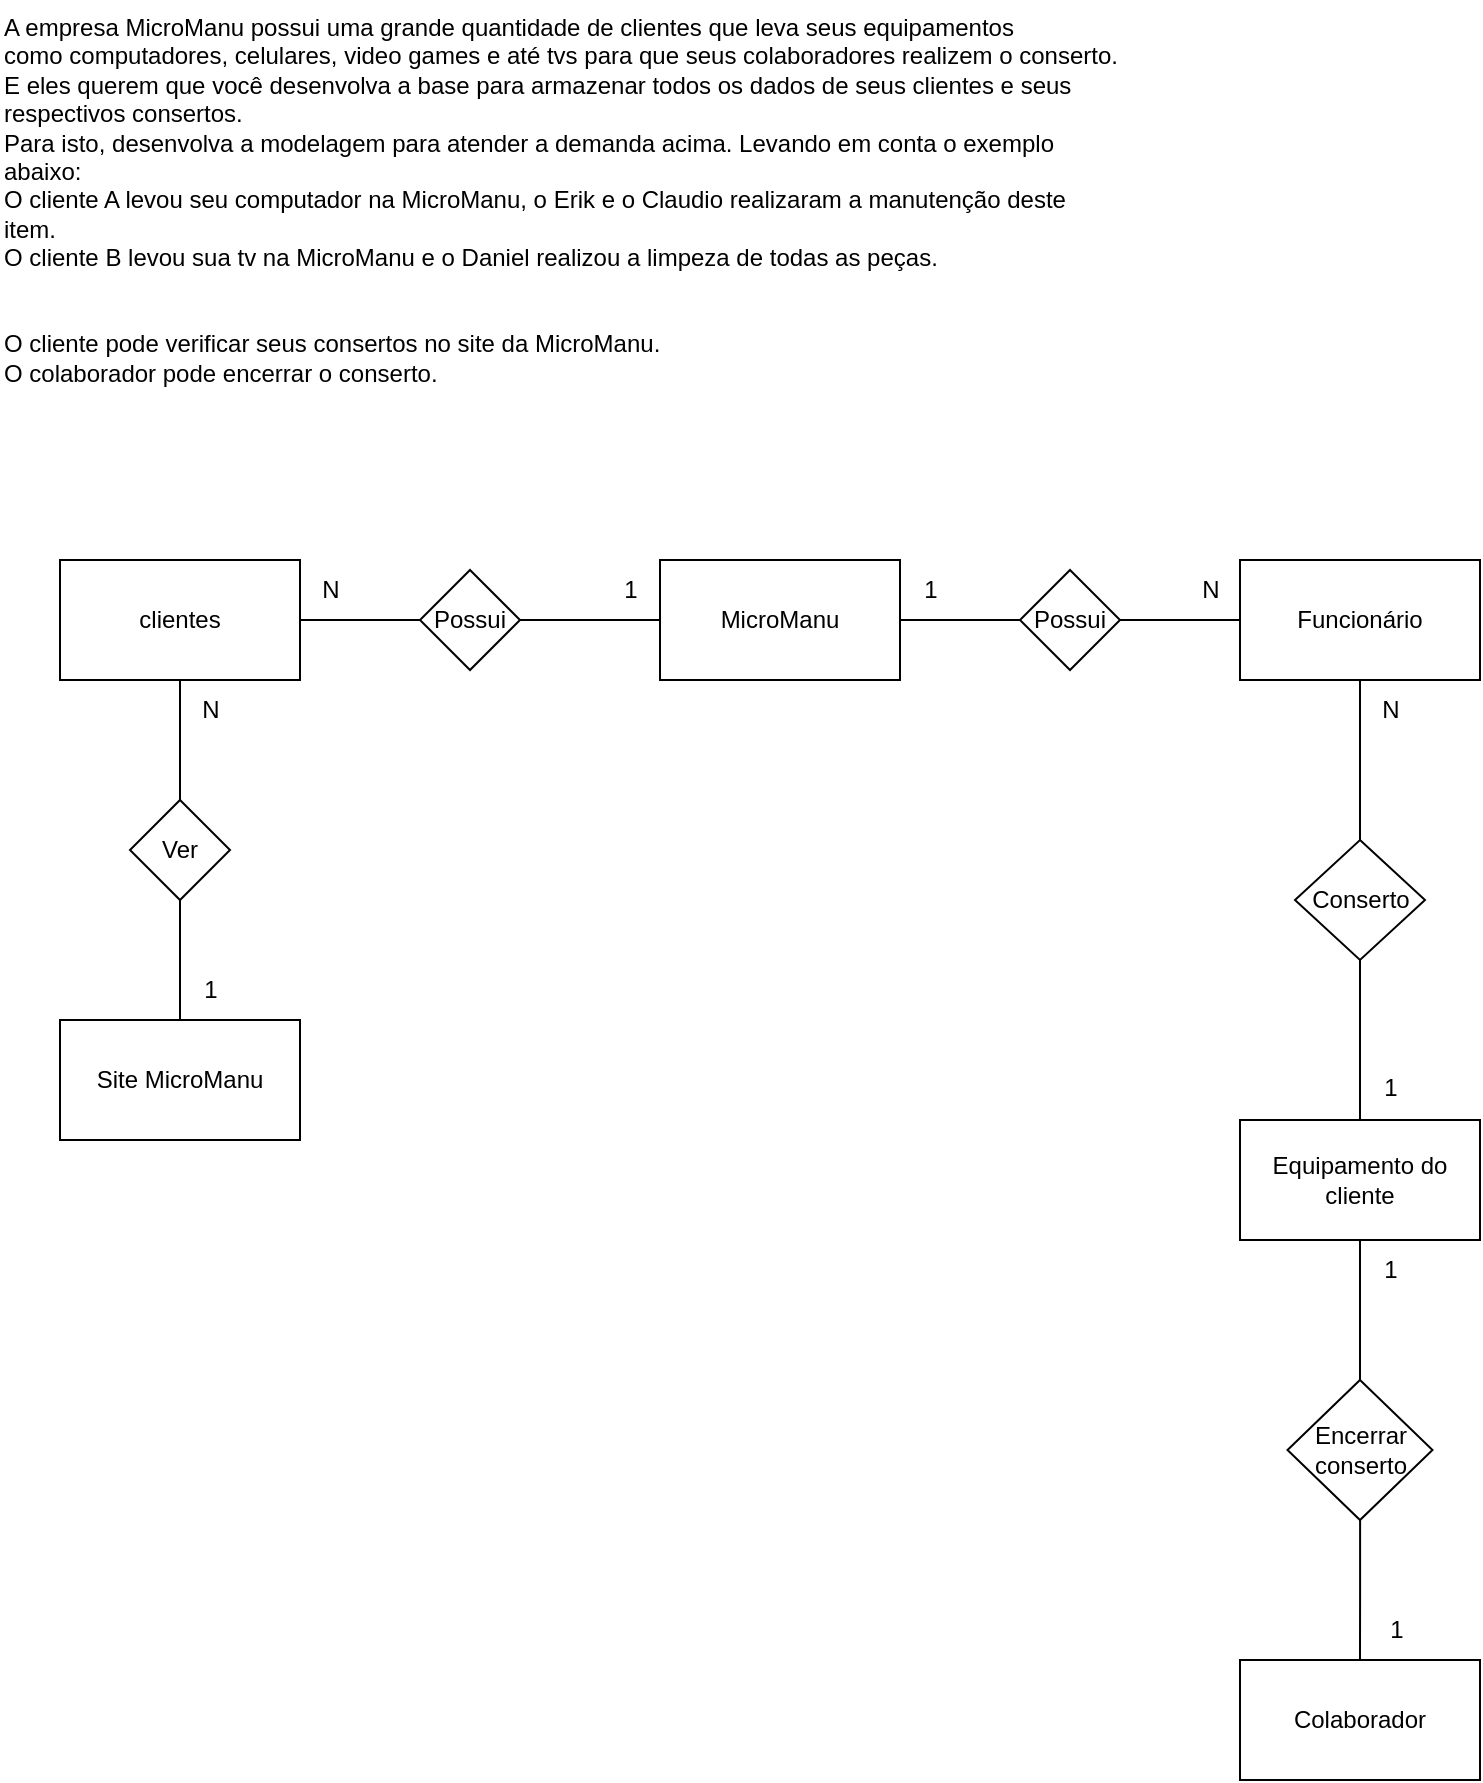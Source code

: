 <mxfile version="21.6.5" type="device">
  <diagram name="Página-1" id="wvKMwZDG-UhGRhQ4ort9">
    <mxGraphModel dx="1235" dy="627" grid="1" gridSize="10" guides="1" tooltips="1" connect="1" arrows="1" fold="1" page="1" pageScale="1" pageWidth="827" pageHeight="1169" math="0" shadow="0">
      <root>
        <mxCell id="0" />
        <mxCell id="1" parent="0" />
        <mxCell id="TnDeFajfoz7Fj78Tw5Sm-1" value="A empresa MicroManu possui uma grande quantidade de clientes que leva seus equipamentos &#xa;como computadores, celulares, video games e até tvs para que seus colaboradores realizem o conserto.&#xa;E eles querem que você desenvolva a base para armazenar todos os dados de seus clientes e seus respectivos consertos.&#xa;Para isto, desenvolva a modelagem para atender a demanda acima. Levando em conta o exemplo abaixo:&#xa;O cliente A levou seu computador na MicroManu, o Erik e o Claudio realizaram a manutenção deste item.&#xa;O cliente B levou sua tv na MicroManu e o Daniel realizou a limpeza de todas as peças.&#xa;&#xa;&#xa;O cliente pode verificar seus consertos no site da MicroManu.&#xa;O colaborador pode encerrar o conserto." style="text;whiteSpace=wrap;" vertex="1" parent="1">
          <mxGeometry x="40" y="40" width="560" height="230" as="geometry" />
        </mxCell>
        <mxCell id="TnDeFajfoz7Fj78Tw5Sm-14" style="edgeStyle=orthogonalEdgeStyle;rounded=0;orthogonalLoop=1;jettySize=auto;html=1;entryX=0;entryY=0.5;entryDx=0;entryDy=0;endArrow=none;endFill=0;" edge="1" parent="1" source="TnDeFajfoz7Fj78Tw5Sm-2" target="TnDeFajfoz7Fj78Tw5Sm-7">
          <mxGeometry relative="1" as="geometry" />
        </mxCell>
        <mxCell id="TnDeFajfoz7Fj78Tw5Sm-2" value="&lt;font style=&quot;vertical-align: inherit;&quot;&gt;&lt;font style=&quot;vertical-align: inherit;&quot;&gt;MicroManu&lt;/font&gt;&lt;/font&gt;" style="rounded=0;whiteSpace=wrap;html=1;" vertex="1" parent="1">
          <mxGeometry x="370" y="320" width="120" height="60" as="geometry" />
        </mxCell>
        <mxCell id="TnDeFajfoz7Fj78Tw5Sm-23" style="edgeStyle=orthogonalEdgeStyle;rounded=0;orthogonalLoop=1;jettySize=auto;html=1;entryX=0.5;entryY=0;entryDx=0;entryDy=0;endArrow=none;endFill=0;" edge="1" parent="1" source="TnDeFajfoz7Fj78Tw5Sm-3" target="TnDeFajfoz7Fj78Tw5Sm-22">
          <mxGeometry relative="1" as="geometry" />
        </mxCell>
        <mxCell id="TnDeFajfoz7Fj78Tw5Sm-3" value="&lt;font style=&quot;vertical-align: inherit;&quot;&gt;&lt;font style=&quot;vertical-align: inherit;&quot;&gt;&lt;font style=&quot;vertical-align: inherit;&quot;&gt;&lt;font style=&quot;vertical-align: inherit;&quot;&gt;&lt;font style=&quot;vertical-align: inherit;&quot;&gt;&lt;font style=&quot;vertical-align: inherit;&quot;&gt;clientes&lt;/font&gt;&lt;/font&gt;&lt;/font&gt;&lt;/font&gt;&lt;/font&gt;&lt;/font&gt;" style="rounded=0;whiteSpace=wrap;html=1;" vertex="1" parent="1">
          <mxGeometry x="70" y="320" width="120" height="60" as="geometry" />
        </mxCell>
        <mxCell id="TnDeFajfoz7Fj78Tw5Sm-38" style="edgeStyle=orthogonalEdgeStyle;rounded=0;orthogonalLoop=1;jettySize=auto;html=1;entryX=0.5;entryY=0;entryDx=0;entryDy=0;endArrow=none;endFill=0;" edge="1" parent="1" source="TnDeFajfoz7Fj78Tw5Sm-4" target="TnDeFajfoz7Fj78Tw5Sm-37">
          <mxGeometry relative="1" as="geometry" />
        </mxCell>
        <mxCell id="TnDeFajfoz7Fj78Tw5Sm-4" value="&lt;font style=&quot;vertical-align: inherit;&quot;&gt;&lt;font style=&quot;vertical-align: inherit;&quot;&gt;&lt;font style=&quot;vertical-align: inherit;&quot;&gt;&lt;font style=&quot;vertical-align: inherit;&quot;&gt;&lt;font style=&quot;vertical-align: inherit;&quot;&gt;&lt;font style=&quot;vertical-align: inherit;&quot;&gt;Equipamento do cliente&lt;/font&gt;&lt;/font&gt;&lt;/font&gt;&lt;/font&gt;&lt;/font&gt;&lt;/font&gt;" style="rounded=0;whiteSpace=wrap;html=1;" vertex="1" parent="1">
          <mxGeometry x="660" y="600" width="120" height="60" as="geometry" />
        </mxCell>
        <mxCell id="TnDeFajfoz7Fj78Tw5Sm-9" style="edgeStyle=orthogonalEdgeStyle;rounded=0;orthogonalLoop=1;jettySize=auto;html=1;entryX=0;entryY=0.5;entryDx=0;entryDy=0;endArrow=none;endFill=0;" edge="1" parent="1" source="TnDeFajfoz7Fj78Tw5Sm-5" target="TnDeFajfoz7Fj78Tw5Sm-2">
          <mxGeometry relative="1" as="geometry" />
        </mxCell>
        <mxCell id="TnDeFajfoz7Fj78Tw5Sm-10" style="edgeStyle=orthogonalEdgeStyle;rounded=0;orthogonalLoop=1;jettySize=auto;html=1;entryX=1;entryY=0.5;entryDx=0;entryDy=0;endArrow=none;endFill=0;" edge="1" parent="1" source="TnDeFajfoz7Fj78Tw5Sm-5" target="TnDeFajfoz7Fj78Tw5Sm-3">
          <mxGeometry relative="1" as="geometry" />
        </mxCell>
        <mxCell id="TnDeFajfoz7Fj78Tw5Sm-5" value="Possui" style="rhombus;whiteSpace=wrap;html=1;" vertex="1" parent="1">
          <mxGeometry x="250" y="325" width="50" height="50" as="geometry" />
        </mxCell>
        <mxCell id="TnDeFajfoz7Fj78Tw5Sm-6" value="&lt;font style=&quot;vertical-align: inherit;&quot;&gt;&lt;font style=&quot;vertical-align: inherit;&quot;&gt;&lt;font style=&quot;vertical-align: inherit;&quot;&gt;&lt;font style=&quot;vertical-align: inherit;&quot;&gt;Site MicroManu&lt;br&gt;&lt;/font&gt;&lt;/font&gt;&lt;/font&gt;&lt;/font&gt;" style="rounded=0;whiteSpace=wrap;html=1;" vertex="1" parent="1">
          <mxGeometry x="70" y="550" width="120" height="60" as="geometry" />
        </mxCell>
        <mxCell id="TnDeFajfoz7Fj78Tw5Sm-15" style="edgeStyle=orthogonalEdgeStyle;rounded=0;orthogonalLoop=1;jettySize=auto;html=1;entryX=0;entryY=0.5;entryDx=0;entryDy=0;endArrow=none;endFill=0;" edge="1" parent="1" source="TnDeFajfoz7Fj78Tw5Sm-7" target="TnDeFajfoz7Fj78Tw5Sm-8">
          <mxGeometry relative="1" as="geometry" />
        </mxCell>
        <mxCell id="TnDeFajfoz7Fj78Tw5Sm-7" value="Possui" style="rhombus;whiteSpace=wrap;html=1;" vertex="1" parent="1">
          <mxGeometry x="550" y="325" width="50" height="50" as="geometry" />
        </mxCell>
        <mxCell id="TnDeFajfoz7Fj78Tw5Sm-30" style="edgeStyle=orthogonalEdgeStyle;rounded=0;orthogonalLoop=1;jettySize=auto;html=1;entryX=0.5;entryY=0;entryDx=0;entryDy=0;endArrow=none;endFill=0;" edge="1" parent="1" source="TnDeFajfoz7Fj78Tw5Sm-8" target="TnDeFajfoz7Fj78Tw5Sm-29">
          <mxGeometry relative="1" as="geometry" />
        </mxCell>
        <mxCell id="TnDeFajfoz7Fj78Tw5Sm-8" value="&lt;font style=&quot;vertical-align: inherit;&quot;&gt;&lt;font style=&quot;vertical-align: inherit;&quot;&gt;&lt;font style=&quot;vertical-align: inherit;&quot;&gt;&lt;font style=&quot;vertical-align: inherit;&quot;&gt;&lt;font style=&quot;vertical-align: inherit;&quot;&gt;&lt;font style=&quot;vertical-align: inherit;&quot;&gt;&lt;font style=&quot;vertical-align: inherit;&quot;&gt;&lt;font style=&quot;vertical-align: inherit;&quot;&gt;Funcionário&lt;/font&gt;&lt;/font&gt;&lt;/font&gt;&lt;/font&gt;&lt;/font&gt;&lt;/font&gt;&lt;/font&gt;&lt;/font&gt;" style="rounded=0;whiteSpace=wrap;html=1;" vertex="1" parent="1">
          <mxGeometry x="660" y="320" width="120" height="60" as="geometry" />
        </mxCell>
        <mxCell id="TnDeFajfoz7Fj78Tw5Sm-11" value="1" style="text;html=1;align=center;verticalAlign=middle;resizable=0;points=[];autosize=1;strokeColor=none;fillColor=none;" vertex="1" parent="1">
          <mxGeometry x="340" y="320" width="30" height="30" as="geometry" />
        </mxCell>
        <mxCell id="TnDeFajfoz7Fj78Tw5Sm-12" value="N" style="text;html=1;align=center;verticalAlign=middle;resizable=0;points=[];autosize=1;strokeColor=none;fillColor=none;" vertex="1" parent="1">
          <mxGeometry x="190" y="320" width="30" height="30" as="geometry" />
        </mxCell>
        <mxCell id="TnDeFajfoz7Fj78Tw5Sm-17" value="1" style="text;html=1;align=center;verticalAlign=middle;resizable=0;points=[];autosize=1;strokeColor=none;fillColor=none;" vertex="1" parent="1">
          <mxGeometry x="490" y="320" width="30" height="30" as="geometry" />
        </mxCell>
        <mxCell id="TnDeFajfoz7Fj78Tw5Sm-20" value="N" style="text;html=1;align=center;verticalAlign=middle;resizable=0;points=[];autosize=1;strokeColor=none;fillColor=none;" vertex="1" parent="1">
          <mxGeometry x="630" y="320" width="30" height="30" as="geometry" />
        </mxCell>
        <mxCell id="TnDeFajfoz7Fj78Tw5Sm-24" style="edgeStyle=orthogonalEdgeStyle;rounded=0;orthogonalLoop=1;jettySize=auto;html=1;entryX=0.5;entryY=0;entryDx=0;entryDy=0;endArrow=none;endFill=0;" edge="1" parent="1" source="TnDeFajfoz7Fj78Tw5Sm-22" target="TnDeFajfoz7Fj78Tw5Sm-6">
          <mxGeometry relative="1" as="geometry" />
        </mxCell>
        <mxCell id="TnDeFajfoz7Fj78Tw5Sm-22" value="Ver" style="rhombus;whiteSpace=wrap;html=1;" vertex="1" parent="1">
          <mxGeometry x="105" y="440" width="50" height="50" as="geometry" />
        </mxCell>
        <mxCell id="TnDeFajfoz7Fj78Tw5Sm-25" value="N" style="text;html=1;align=center;verticalAlign=middle;resizable=0;points=[];autosize=1;strokeColor=none;fillColor=none;" vertex="1" parent="1">
          <mxGeometry x="130" y="380" width="30" height="30" as="geometry" />
        </mxCell>
        <mxCell id="TnDeFajfoz7Fj78Tw5Sm-27" value="1" style="text;html=1;align=center;verticalAlign=middle;resizable=0;points=[];autosize=1;strokeColor=none;fillColor=none;" vertex="1" parent="1">
          <mxGeometry x="130" y="520" width="30" height="30" as="geometry" />
        </mxCell>
        <mxCell id="TnDeFajfoz7Fj78Tw5Sm-31" style="edgeStyle=orthogonalEdgeStyle;rounded=0;orthogonalLoop=1;jettySize=auto;html=1;entryX=0.5;entryY=0;entryDx=0;entryDy=0;endArrow=none;endFill=0;" edge="1" parent="1" source="TnDeFajfoz7Fj78Tw5Sm-29" target="TnDeFajfoz7Fj78Tw5Sm-4">
          <mxGeometry relative="1" as="geometry" />
        </mxCell>
        <mxCell id="TnDeFajfoz7Fj78Tw5Sm-29" value="Conserto" style="rhombus;whiteSpace=wrap;html=1;" vertex="1" parent="1">
          <mxGeometry x="687.5" y="460" width="65" height="60" as="geometry" />
        </mxCell>
        <mxCell id="TnDeFajfoz7Fj78Tw5Sm-34" value="N" style="text;html=1;align=center;verticalAlign=middle;resizable=0;points=[];autosize=1;strokeColor=none;fillColor=none;" vertex="1" parent="1">
          <mxGeometry x="720" y="380" width="30" height="30" as="geometry" />
        </mxCell>
        <mxCell id="TnDeFajfoz7Fj78Tw5Sm-35" value="&lt;font style=&quot;vertical-align: inherit;&quot;&gt;&lt;font style=&quot;vertical-align: inherit;&quot;&gt;&lt;font style=&quot;vertical-align: inherit;&quot;&gt;&lt;font style=&quot;vertical-align: inherit;&quot;&gt;&lt;font style=&quot;vertical-align: inherit;&quot;&gt;&lt;font style=&quot;vertical-align: inherit;&quot;&gt;&lt;font style=&quot;vertical-align: inherit;&quot;&gt;&lt;font style=&quot;vertical-align: inherit;&quot;&gt;Colaborador&lt;/font&gt;&lt;/font&gt;&lt;/font&gt;&lt;/font&gt;&lt;/font&gt;&lt;/font&gt;&lt;/font&gt;&lt;/font&gt;" style="rounded=0;whiteSpace=wrap;html=1;" vertex="1" parent="1">
          <mxGeometry x="660" y="870" width="120" height="60" as="geometry" />
        </mxCell>
        <mxCell id="TnDeFajfoz7Fj78Tw5Sm-39" style="edgeStyle=orthogonalEdgeStyle;rounded=0;orthogonalLoop=1;jettySize=auto;html=1;entryX=0.5;entryY=0;entryDx=0;entryDy=0;endArrow=none;endFill=0;" edge="1" parent="1" source="TnDeFajfoz7Fj78Tw5Sm-37" target="TnDeFajfoz7Fj78Tw5Sm-35">
          <mxGeometry relative="1" as="geometry">
            <mxPoint x="720" y="850" as="targetPoint" />
          </mxGeometry>
        </mxCell>
        <mxCell id="TnDeFajfoz7Fj78Tw5Sm-37" value="Encerrar conserto" style="rhombus;whiteSpace=wrap;html=1;" vertex="1" parent="1">
          <mxGeometry x="683.75" y="730" width="72.5" height="70" as="geometry" />
        </mxCell>
        <mxCell id="TnDeFajfoz7Fj78Tw5Sm-40" value="1" style="text;html=1;align=center;verticalAlign=middle;resizable=0;points=[];autosize=1;strokeColor=none;fillColor=none;" vertex="1" parent="1">
          <mxGeometry x="720" y="569" width="30" height="30" as="geometry" />
        </mxCell>
        <mxCell id="TnDeFajfoz7Fj78Tw5Sm-41" value="1" style="text;html=1;align=center;verticalAlign=middle;resizable=0;points=[];autosize=1;strokeColor=none;fillColor=none;" vertex="1" parent="1">
          <mxGeometry x="722.5" y="840" width="30" height="30" as="geometry" />
        </mxCell>
        <mxCell id="TnDeFajfoz7Fj78Tw5Sm-42" value="1" style="text;html=1;align=center;verticalAlign=middle;resizable=0;points=[];autosize=1;strokeColor=none;fillColor=none;" vertex="1" parent="1">
          <mxGeometry x="720" y="660" width="30" height="30" as="geometry" />
        </mxCell>
      </root>
    </mxGraphModel>
  </diagram>
</mxfile>
